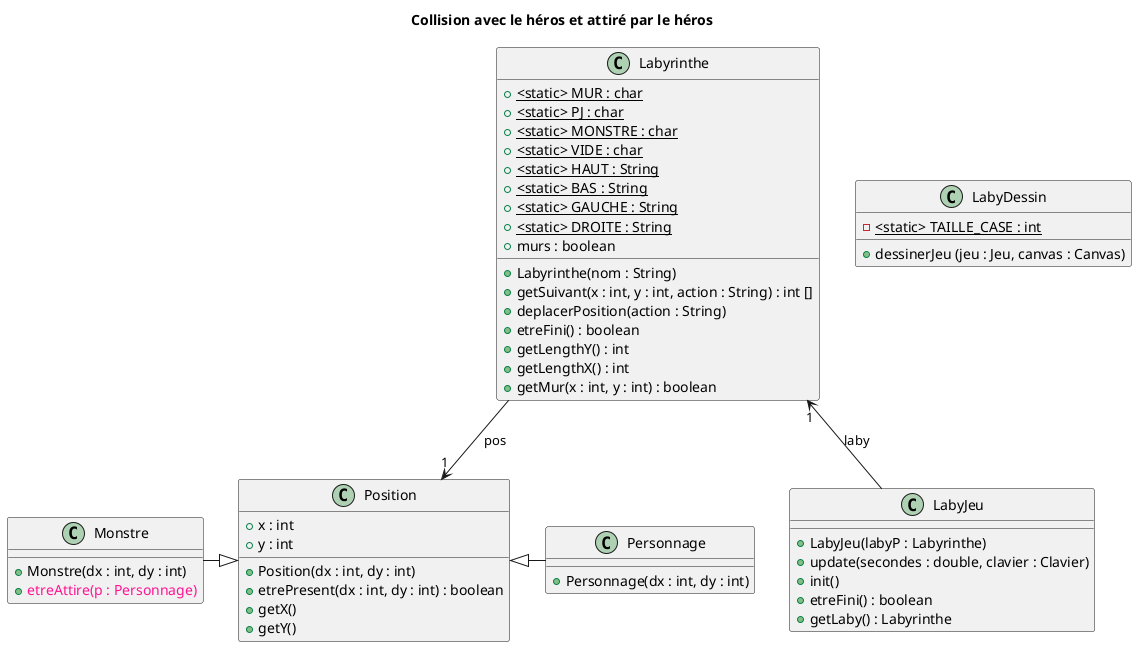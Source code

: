 @startuml
title Collision avec le héros et attiré par le héros

class Labyrinthe {
    + <static> MUR : char {static}
    + <static> PJ : char {static}
    + <static> MONSTRE : char {static}
    + <static> VIDE : char {static}
    + <static> HAUT : String {static}
    + <static> BAS : String {static}
    + <static> GAUCHE : String {static}
    + <static> DROITE : String {static}
    + murs : boolean

    + Labyrinthe(nom : String)
    + getSuivant(x : int, y : int, action : String) : int []
    + deplacerPosition(action : String)
    + etreFini() : boolean
    + getLengthY() : int
    + getLengthX() : int
    + getMur(x : int, y : int) : boolean
}

class LabyJeu {
    + LabyJeu(labyP : Labyrinthe)
    + update(secondes : double, clavier : Clavier)
    + init()
    + etreFini() : boolean
    + getLaby() : Labyrinthe
}

class LabyDessin {
    - <static> TAILLE_CASE : int {static}
    + dessinerJeu (jeu : Jeu, canvas : Canvas)
}

class Position {
    + x : int
    + y : int

    + Position(dx : int, dy : int)
    + etrePresent(dx : int, dy : int) : boolean
    + getX()
    + getY()
}

class Personnage {
    + Personnage(dx : int, dy : int)
}

class Monstre {
    + Monstre(dx : int, dy : int)
    + <color:deeppink>etreAttire(p : Personnage)</color>
}

Labyrinthe --> Position : pos "1"
Labyrinthe "1" <-- LabyJeu : laby

Monstre -|> Position
Personnage -|> Position

@enduml